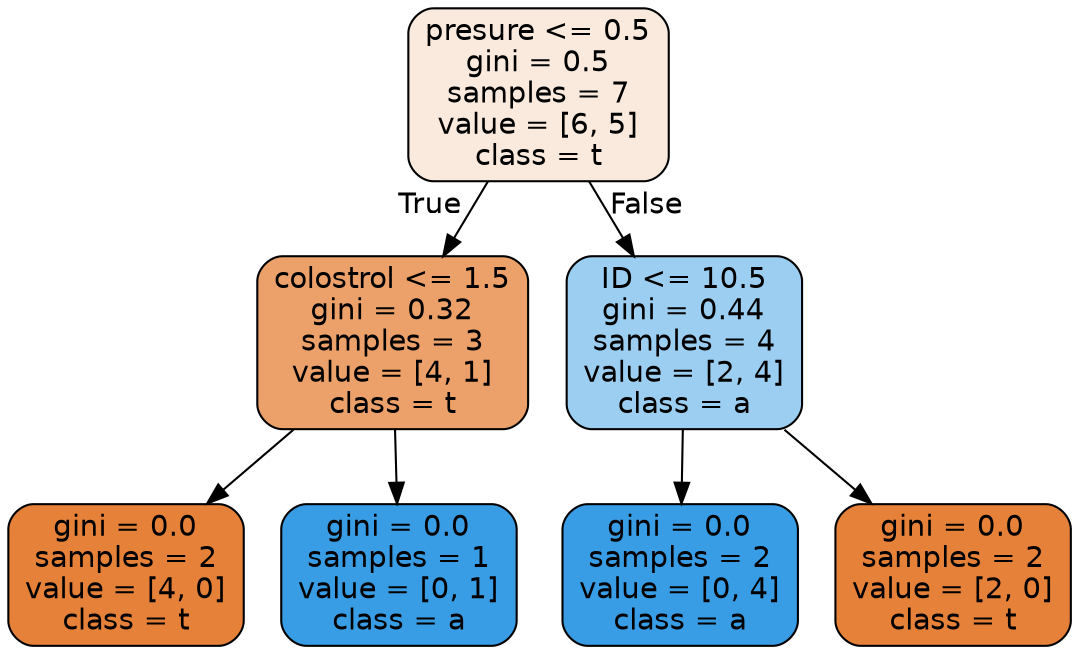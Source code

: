 digraph Tree {
node [shape=box, style="filled, rounded", color="black", fontname=helvetica] ;
edge [fontname=helvetica] ;
0 [label="presure <= 0.5\ngini = 0.5\nsamples = 7\nvalue = [6, 5]\nclass = t", fillcolor="#e581392a"] ;
1 [label="colostrol <= 1.5\ngini = 0.32\nsamples = 3\nvalue = [4, 1]\nclass = t", fillcolor="#e58139bf"] ;
0 -> 1 [labeldistance=2.5, labelangle=45, headlabel="True"] ;
2 [label="gini = 0.0\nsamples = 2\nvalue = [4, 0]\nclass = t", fillcolor="#e58139ff"] ;
1 -> 2 ;
3 [label="gini = 0.0\nsamples = 1\nvalue = [0, 1]\nclass = a", fillcolor="#399de5ff"] ;
1 -> 3 ;
4 [label="ID <= 10.5\ngini = 0.44\nsamples = 4\nvalue = [2, 4]\nclass = a", fillcolor="#399de57f"] ;
0 -> 4 [labeldistance=2.5, labelangle=-45, headlabel="False"] ;
5 [label="gini = 0.0\nsamples = 2\nvalue = [0, 4]\nclass = a", fillcolor="#399de5ff"] ;
4 -> 5 ;
6 [label="gini = 0.0\nsamples = 2\nvalue = [2, 0]\nclass = t", fillcolor="#e58139ff"] ;
4 -> 6 ;
}
